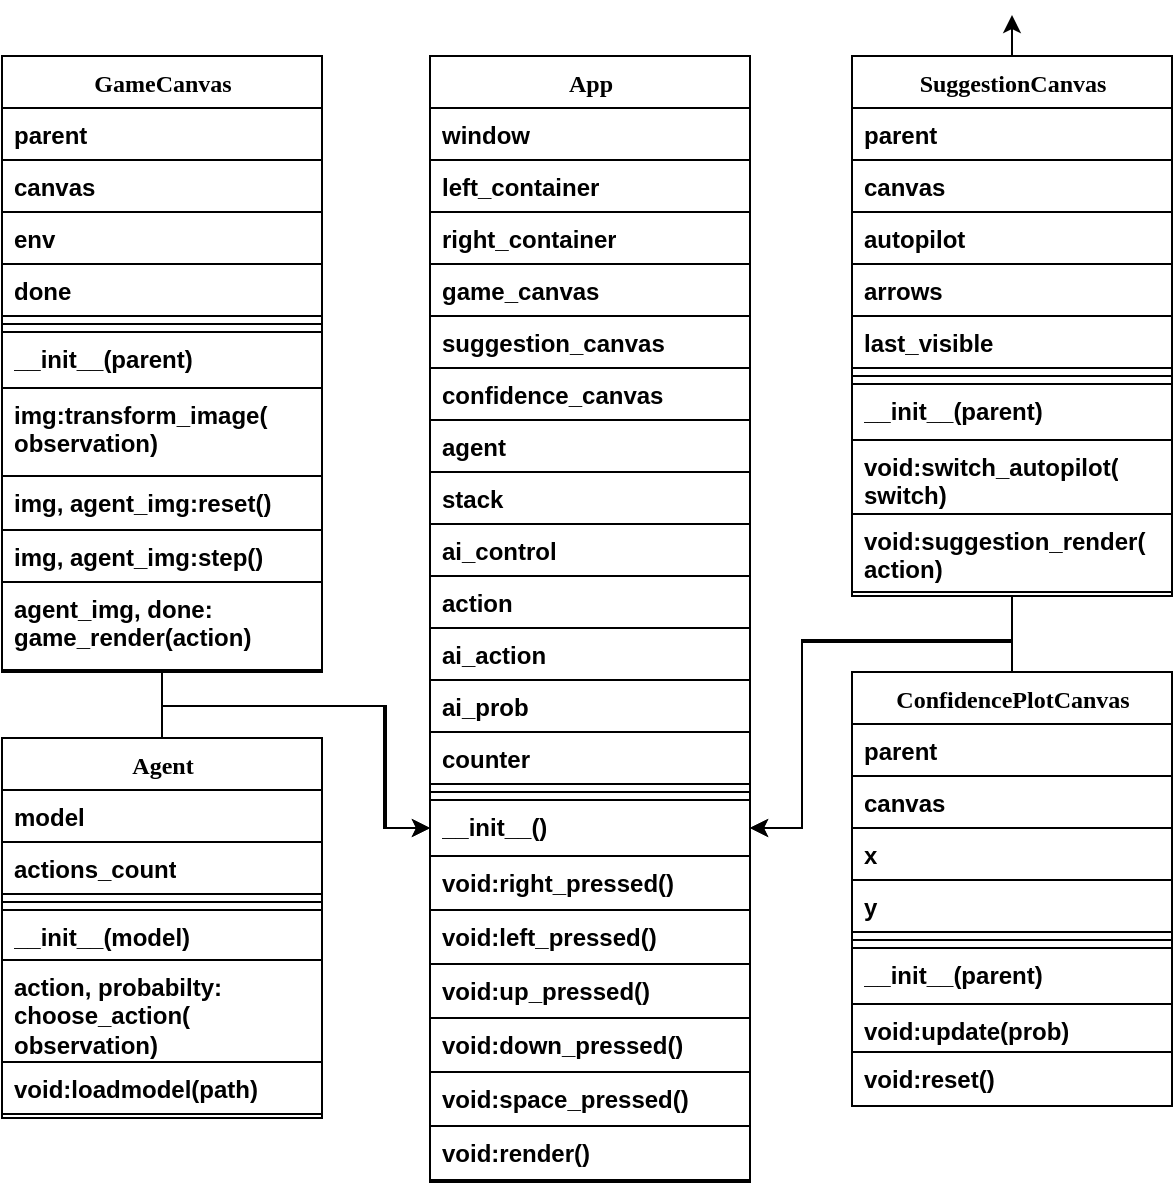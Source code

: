 <mxfile>
    <diagram name="Page-1" id="9f46799a-70d6-7492-0946-bef42562c5a5">
        <mxGraphModel dx="851" dy="624" grid="0" gridSize="10" guides="1" tooltips="1" connect="1" arrows="1" fold="1" page="1" pageScale="1" pageWidth="1100" pageHeight="850" background="#ffffff" math="0" shadow="0">
            <root>
                <mxCell id="0"/>
                <mxCell id="1" parent="0"/>
                <mxCell id="78" style="edgeStyle=orthogonalEdgeStyle;rounded=0;orthogonalLoop=1;jettySize=auto;html=1;entryX=0;entryY=0.5;entryDx=0;entryDy=0;strokeColor=#000000;exitX=0.5;exitY=0;exitDx=0;exitDy=0;" edge="1" parent="1" source="78961159f06e98e8-30" target="55">
                    <mxGeometry relative="1" as="geometry">
                        <Array as="points">
                            <mxPoint x="129" y="398"/>
                            <mxPoint x="241" y="398"/>
                            <mxPoint x="241" y="459"/>
                        </Array>
                    </mxGeometry>
                </mxCell>
                <mxCell id="78961159f06e98e8-30" value="Agent" style="swimlane;html=1;fontStyle=1;align=center;verticalAlign=top;childLayout=stackLayout;horizontal=1;startSize=26;horizontalStack=0;resizeParent=1;resizeLast=0;collapsible=1;marginBottom=0;swimlaneFillColor=#ffffff;rounded=0;shadow=0;comic=0;labelBackgroundColor=none;strokeWidth=1;fontFamily=Verdana;fontSize=12;fontColor=#000000;fillColor=#FFFFFF;strokeColor=#000000;" parent="1" vertex="1">
                    <mxGeometry x="49" y="414" width="160" height="190" as="geometry"/>
                </mxCell>
                <mxCell id="78961159f06e98e8-31" value="model" style="text;html=1;align=left;verticalAlign=top;spacingLeft=4;spacingRight=4;whiteSpace=wrap;overflow=hidden;rotatable=0;points=[[0,0.5],[1,0.5]];portConstraint=eastwest;fontStyle=1;fontColor=#000000;fillColor=#FFFFFF;strokeColor=#000000;" parent="78961159f06e98e8-30" vertex="1">
                    <mxGeometry y="26" width="160" height="26" as="geometry"/>
                </mxCell>
                <mxCell id="78961159f06e98e8-32" value="actions_count" style="text;html=1;align=left;verticalAlign=top;spacingLeft=4;spacingRight=4;whiteSpace=wrap;overflow=hidden;rotatable=0;points=[[0,0.5],[1,0.5]];portConstraint=eastwest;fontStyle=1;fontColor=#000000;fillColor=#FFFFFF;strokeColor=#000000;" parent="78961159f06e98e8-30" vertex="1">
                    <mxGeometry y="52" width="160" height="26" as="geometry"/>
                </mxCell>
                <mxCell id="78961159f06e98e8-38" value="" style="line;html=1;strokeWidth=1;align=left;verticalAlign=middle;spacingTop=-1;spacingLeft=3;spacingRight=3;rotatable=0;labelPosition=right;points=[];portConstraint=eastwest;fontStyle=1;fontColor=#000000;fillColor=#FFFFFF;strokeColor=#000000;" parent="78961159f06e98e8-30" vertex="1">
                    <mxGeometry y="78" width="160" height="8" as="geometry"/>
                </mxCell>
                <mxCell id="14" value="__init__(model)" style="text;html=1;align=left;verticalAlign=top;spacingLeft=4;spacingRight=4;whiteSpace=wrap;overflow=hidden;rotatable=0;points=[[0,0.5],[1,0.5]];portConstraint=eastwest;fontStyle=1;fontColor=#000000;fillColor=#FFFFFF;strokeColor=#000000;" parent="78961159f06e98e8-30" vertex="1">
                    <mxGeometry y="86" width="160" height="25" as="geometry"/>
                </mxCell>
                <mxCell id="78961159f06e98e8-42" value="action, probabilty:&lt;br&gt;choose_action(&lt;br&gt;observation)" style="text;html=1;align=left;verticalAlign=top;spacingLeft=4;spacingRight=4;whiteSpace=wrap;overflow=hidden;rotatable=0;points=[[0,0.5],[1,0.5]];portConstraint=eastwest;fontStyle=1;fontColor=#000000;fillColor=#FFFFFF;strokeColor=#000000;" parent="78961159f06e98e8-30" vertex="1">
                    <mxGeometry y="111" width="160" height="51" as="geometry"/>
                </mxCell>
                <mxCell id="j5OnjTCUDWzzibwo9kr8-23" value="void:loadmodel(path)" style="text;html=1;align=left;verticalAlign=top;spacingLeft=4;spacingRight=4;whiteSpace=wrap;overflow=hidden;rotatable=0;points=[[0,0.5],[1,0.5]];portConstraint=eastwest;fontStyle=1;fontColor=#000000;fillColor=#FFFFFF;strokeColor=#000000;" parent="78961159f06e98e8-30" vertex="1">
                    <mxGeometry y="162" width="160" height="26" as="geometry"/>
                </mxCell>
                <mxCell id="73" style="edgeStyle=orthogonalEdgeStyle;rounded=0;orthogonalLoop=1;jettySize=auto;html=1;exitX=0.5;exitY=0;exitDx=0;exitDy=0;" edge="1" parent="1" source="78961159f06e98e8-108">
                    <mxGeometry relative="1" as="geometry">
                        <mxPoint x="554" y="52.51" as="targetPoint"/>
                    </mxGeometry>
                </mxCell>
                <mxCell id="74" style="edgeStyle=orthogonalEdgeStyle;rounded=0;orthogonalLoop=1;jettySize=auto;html=1;entryX=1;entryY=0.5;entryDx=0;entryDy=0;strokeColor=#000000;" edge="1" parent="1" source="78961159f06e98e8-108" target="55">
                    <mxGeometry relative="1" as="geometry">
                        <Array as="points">
                            <mxPoint x="554" y="365"/>
                            <mxPoint x="449" y="365"/>
                            <mxPoint x="449" y="459"/>
                        </Array>
                    </mxGeometry>
                </mxCell>
                <mxCell id="78961159f06e98e8-108" value="SuggestionCanvas" style="swimlane;html=1;fontStyle=1;align=center;verticalAlign=top;childLayout=stackLayout;horizontal=1;startSize=26;horizontalStack=0;resizeParent=1;resizeLast=0;collapsible=1;marginBottom=0;swimlaneFillColor=#ffffff;rounded=0;shadow=0;comic=0;labelBackgroundColor=none;strokeWidth=1;fontFamily=Verdana;fontSize=12;fontColor=#000000;fillColor=#FFFFFF;strokeColor=#000000;" parent="1" vertex="1">
                    <mxGeometry x="474" y="73" width="160" height="270" as="geometry"/>
                </mxCell>
                <mxCell id="78961159f06e98e8-109" value="parent" style="text;html=1;align=left;verticalAlign=top;spacingLeft=4;spacingRight=4;whiteSpace=wrap;overflow=hidden;rotatable=0;points=[[0,0.5],[1,0.5]];portConstraint=eastwest;fontStyle=1;fontColor=#000000;fillColor=#FFFFFF;strokeColor=#000000;" parent="78961159f06e98e8-108" vertex="1">
                    <mxGeometry y="26" width="160" height="26" as="geometry"/>
                </mxCell>
                <mxCell id="21" value="canvas" style="text;html=1;align=left;verticalAlign=top;spacingLeft=4;spacingRight=4;whiteSpace=wrap;overflow=hidden;rotatable=0;points=[[0,0.5],[1,0.5]];portConstraint=eastwest;fontStyle=1;fontColor=#000000;fillColor=#FFFFFF;strokeColor=#000000;" vertex="1" parent="78961159f06e98e8-108">
                    <mxGeometry y="52" width="160" height="26" as="geometry"/>
                </mxCell>
                <mxCell id="22" value="autopilot" style="text;html=1;align=left;verticalAlign=top;spacingLeft=4;spacingRight=4;whiteSpace=wrap;overflow=hidden;rotatable=0;points=[[0,0.5],[1,0.5]];portConstraint=eastwest;fontStyle=1;fontColor=#000000;fillColor=#FFFFFF;strokeColor=#000000;" vertex="1" parent="78961159f06e98e8-108">
                    <mxGeometry y="78" width="160" height="26" as="geometry"/>
                </mxCell>
                <mxCell id="78961159f06e98e8-110" value="arrows" style="text;html=1;align=left;verticalAlign=top;spacingLeft=4;spacingRight=4;whiteSpace=wrap;overflow=hidden;rotatable=0;points=[[0,0.5],[1,0.5]];portConstraint=eastwest;fontStyle=1;fontColor=#000000;fillColor=#FFFFFF;strokeColor=#000000;" parent="78961159f06e98e8-108" vertex="1">
                    <mxGeometry y="104" width="160" height="26" as="geometry"/>
                </mxCell>
                <mxCell id="48" value="last_visible" style="text;html=1;align=left;verticalAlign=top;spacingLeft=4;spacingRight=4;whiteSpace=wrap;overflow=hidden;rotatable=0;points=[[0,0.5],[1,0.5]];portConstraint=eastwest;fontStyle=1;fontColor=#000000;fillColor=#FFFFFF;strokeColor=#000000;" vertex="1" parent="78961159f06e98e8-108">
                    <mxGeometry y="130" width="160" height="26" as="geometry"/>
                </mxCell>
                <mxCell id="78961159f06e98e8-116" value="" style="line;html=1;strokeWidth=1;align=left;verticalAlign=middle;spacingTop=-1;spacingLeft=3;spacingRight=3;rotatable=0;labelPosition=right;points=[];portConstraint=eastwest;fontStyle=1;fontColor=#000000;fillColor=#FFFFFF;strokeColor=#000000;" parent="78961159f06e98e8-108" vertex="1">
                    <mxGeometry y="156" width="160" height="8" as="geometry"/>
                </mxCell>
                <mxCell id="78961159f06e98e8-117" value="__init__(parent)" style="text;html=1;align=left;verticalAlign=top;spacingLeft=4;spacingRight=4;whiteSpace=wrap;overflow=hidden;rotatable=0;points=[[0,0.5],[1,0.5]];portConstraint=eastwest;fontStyle=1;fontColor=#000000;fillColor=#FFFFFF;strokeColor=#000000;" parent="78961159f06e98e8-108" vertex="1">
                    <mxGeometry y="164" width="160" height="28" as="geometry"/>
                </mxCell>
                <mxCell id="15" value="void:switch_autopilot(&lt;br&gt;switch)" style="text;html=1;align=left;verticalAlign=top;spacingLeft=4;spacingRight=4;whiteSpace=wrap;overflow=hidden;rotatable=0;points=[[0,0.5],[1,0.5]];portConstraint=eastwest;fontStyle=1;fontColor=#000000;fillColor=#FFFFFF;strokeColor=#000000;" parent="78961159f06e98e8-108" vertex="1">
                    <mxGeometry y="192" width="160" height="37" as="geometry"/>
                </mxCell>
                <mxCell id="25" value="void:suggestion_render(&lt;br&gt;action)" style="text;html=1;align=left;verticalAlign=top;spacingLeft=4;spacingRight=4;whiteSpace=wrap;overflow=hidden;rotatable=0;points=[[0,0.5],[1,0.5]];portConstraint=eastwest;fontStyle=1;fontColor=#000000;fillColor=#FFFFFF;strokeColor=#000000;" vertex="1" parent="78961159f06e98e8-108">
                    <mxGeometry y="229" width="160" height="39" as="geometry"/>
                </mxCell>
                <mxCell id="77" style="edgeStyle=orthogonalEdgeStyle;rounded=0;orthogonalLoop=1;jettySize=auto;html=1;entryX=0;entryY=0.5;entryDx=0;entryDy=0;strokeColor=#000000;" edge="1" parent="1" source="26" target="55">
                    <mxGeometry relative="1" as="geometry">
                        <Array as="points">
                            <mxPoint x="129" y="398"/>
                            <mxPoint x="240" y="398"/>
                            <mxPoint x="240" y="459"/>
                        </Array>
                    </mxGeometry>
                </mxCell>
                <mxCell id="26" value="GameCanvas" style="swimlane;html=1;fontStyle=1;align=center;verticalAlign=top;childLayout=stackLayout;horizontal=1;startSize=26;horizontalStack=0;resizeParent=1;resizeLast=0;collapsible=1;marginBottom=0;swimlaneFillColor=#ffffff;rounded=0;shadow=0;comic=0;labelBackgroundColor=none;strokeWidth=1;fontFamily=Verdana;fontSize=12;fontColor=#000000;fillColor=#FFFFFF;strokeColor=#000000;" vertex="1" parent="1">
                    <mxGeometry x="49" y="73" width="160" height="308" as="geometry"/>
                </mxCell>
                <mxCell id="27" value="parent" style="text;html=1;align=left;verticalAlign=top;spacingLeft=4;spacingRight=4;whiteSpace=wrap;overflow=hidden;rotatable=0;points=[[0,0.5],[1,0.5]];portConstraint=eastwest;fontStyle=1;fontColor=#000000;fillColor=#FFFFFF;strokeColor=#000000;" vertex="1" parent="26">
                    <mxGeometry y="26" width="160" height="26" as="geometry"/>
                </mxCell>
                <mxCell id="28" value="canvas" style="text;html=1;align=left;verticalAlign=top;spacingLeft=4;spacingRight=4;whiteSpace=wrap;overflow=hidden;rotatable=0;points=[[0,0.5],[1,0.5]];portConstraint=eastwest;fontStyle=1;fontColor=#000000;fillColor=#FFFFFF;strokeColor=#000000;" vertex="1" parent="26">
                    <mxGeometry y="52" width="160" height="26" as="geometry"/>
                </mxCell>
                <mxCell id="29" value="env" style="text;html=1;align=left;verticalAlign=top;spacingLeft=4;spacingRight=4;whiteSpace=wrap;overflow=hidden;rotatable=0;points=[[0,0.5],[1,0.5]];portConstraint=eastwest;fontStyle=1;fontColor=#000000;fillColor=#FFFFFF;strokeColor=#000000;" vertex="1" parent="26">
                    <mxGeometry y="78" width="160" height="26" as="geometry"/>
                </mxCell>
                <mxCell id="30" value="done" style="text;html=1;align=left;verticalAlign=top;spacingLeft=4;spacingRight=4;whiteSpace=wrap;overflow=hidden;rotatable=0;points=[[0,0.5],[1,0.5]];portConstraint=eastwest;fontStyle=1;fontColor=#000000;fillColor=#FFFFFF;strokeColor=#000000;" vertex="1" parent="26">
                    <mxGeometry y="104" width="160" height="26" as="geometry"/>
                </mxCell>
                <mxCell id="31" value="" style="line;html=1;strokeWidth=1;align=left;verticalAlign=middle;spacingTop=-1;spacingLeft=3;spacingRight=3;rotatable=0;labelPosition=right;points=[];portConstraint=eastwest;fontStyle=1;fontColor=#000000;fillColor=#FFFFFF;strokeColor=#000000;" vertex="1" parent="26">
                    <mxGeometry y="130" width="160" height="8" as="geometry"/>
                </mxCell>
                <mxCell id="32" value="__init__(parent)" style="text;html=1;align=left;verticalAlign=top;spacingLeft=4;spacingRight=4;whiteSpace=wrap;overflow=hidden;rotatable=0;points=[[0,0.5],[1,0.5]];portConstraint=eastwest;fontStyle=1;fontColor=#000000;fillColor=#FFFFFF;strokeColor=#000000;" vertex="1" parent="26">
                    <mxGeometry y="138" width="160" height="28" as="geometry"/>
                </mxCell>
                <mxCell id="33" value="img:transform_image(&lt;br&gt;observation)" style="text;html=1;align=left;verticalAlign=top;spacingLeft=4;spacingRight=4;whiteSpace=wrap;overflow=hidden;rotatable=0;points=[[0,0.5],[1,0.5]];portConstraint=eastwest;fontStyle=1;fontColor=#000000;fillColor=#FFFFFF;strokeColor=#000000;" vertex="1" parent="26">
                    <mxGeometry y="166" width="160" height="44" as="geometry"/>
                </mxCell>
                <mxCell id="34" value="img, agent_img:reset()" style="text;html=1;align=left;verticalAlign=top;spacingLeft=4;spacingRight=4;whiteSpace=wrap;overflow=hidden;rotatable=0;points=[[0,0.5],[1,0.5]];portConstraint=eastwest;fontStyle=1;fontColor=#000000;fillColor=#FFFFFF;strokeColor=#000000;" vertex="1" parent="26">
                    <mxGeometry y="210" width="160" height="27" as="geometry"/>
                </mxCell>
                <mxCell id="35" value="&lt;span&gt;img, agent_img:step()&lt;/span&gt;" style="text;html=1;align=left;verticalAlign=top;spacingLeft=4;spacingRight=4;whiteSpace=wrap;overflow=hidden;rotatable=0;points=[[0,0.5],[1,0.5]];portConstraint=eastwest;fontStyle=1;fontColor=#000000;fillColor=#FFFFFF;strokeColor=#000000;" vertex="1" parent="26">
                    <mxGeometry y="237" width="160" height="26" as="geometry"/>
                </mxCell>
                <mxCell id="36" value="&lt;span&gt;agent_img, done:&lt;br&gt;game_render(action)&lt;/span&gt;" style="text;html=1;align=left;verticalAlign=top;spacingLeft=4;spacingRight=4;whiteSpace=wrap;overflow=hidden;rotatable=0;points=[[0,0.5],[1,0.5]];portConstraint=eastwest;fontStyle=1;fontColor=#000000;fillColor=#FFFFFF;strokeColor=#000000;" vertex="1" parent="26">
                    <mxGeometry y="263" width="160" height="44" as="geometry"/>
                </mxCell>
                <mxCell id="75" style="edgeStyle=orthogonalEdgeStyle;rounded=0;orthogonalLoop=1;jettySize=auto;html=1;entryX=1;entryY=0.5;entryDx=0;entryDy=0;strokeColor=#000000;exitX=0.5;exitY=0;exitDx=0;exitDy=0;" edge="1" parent="1" source="37" target="55">
                    <mxGeometry relative="1" as="geometry">
                        <Array as="points">
                            <mxPoint x="554" y="366"/>
                            <mxPoint x="449" y="366"/>
                            <mxPoint x="449" y="459"/>
                        </Array>
                    </mxGeometry>
                </mxCell>
                <mxCell id="37" value="ConfidencePlotCanvas" style="swimlane;html=1;fontStyle=1;align=center;verticalAlign=top;childLayout=stackLayout;horizontal=1;startSize=26;horizontalStack=0;resizeParent=1;resizeLast=0;collapsible=1;marginBottom=0;swimlaneFillColor=#ffffff;rounded=0;shadow=0;comic=0;labelBackgroundColor=none;strokeWidth=1;fontFamily=Verdana;fontSize=12;fontColor=#000000;fillColor=#FFFFFF;strokeColor=#000000;" vertex="1" parent="1">
                    <mxGeometry x="474" y="381" width="160" height="217" as="geometry"/>
                </mxCell>
                <mxCell id="38" value="parent" style="text;html=1;align=left;verticalAlign=top;spacingLeft=4;spacingRight=4;whiteSpace=wrap;overflow=hidden;rotatable=0;points=[[0,0.5],[1,0.5]];portConstraint=eastwest;fontStyle=1;fontColor=#000000;fillColor=#FFFFFF;strokeColor=#000000;" vertex="1" parent="37">
                    <mxGeometry y="26" width="160" height="26" as="geometry"/>
                </mxCell>
                <mxCell id="39" value="canvas" style="text;html=1;align=left;verticalAlign=top;spacingLeft=4;spacingRight=4;whiteSpace=wrap;overflow=hidden;rotatable=0;points=[[0,0.5],[1,0.5]];portConstraint=eastwest;fontStyle=1;fontColor=#000000;fillColor=#FFFFFF;strokeColor=#000000;" vertex="1" parent="37">
                    <mxGeometry y="52" width="160" height="26" as="geometry"/>
                </mxCell>
                <mxCell id="40" value="x" style="text;html=1;align=left;verticalAlign=top;spacingLeft=4;spacingRight=4;whiteSpace=wrap;overflow=hidden;rotatable=0;points=[[0,0.5],[1,0.5]];portConstraint=eastwest;fontStyle=1;fontColor=#000000;fillColor=#FFFFFF;strokeColor=#000000;" vertex="1" parent="37">
                    <mxGeometry y="78" width="160" height="26" as="geometry"/>
                </mxCell>
                <mxCell id="41" value="y" style="text;html=1;align=left;verticalAlign=top;spacingLeft=4;spacingRight=4;whiteSpace=wrap;overflow=hidden;rotatable=0;points=[[0,0.5],[1,0.5]];portConstraint=eastwest;fontStyle=1;fontColor=#000000;fillColor=#FFFFFF;strokeColor=#000000;" vertex="1" parent="37">
                    <mxGeometry y="104" width="160" height="26" as="geometry"/>
                </mxCell>
                <mxCell id="42" value="" style="line;html=1;strokeWidth=1;align=left;verticalAlign=middle;spacingTop=-1;spacingLeft=3;spacingRight=3;rotatable=0;labelPosition=right;points=[];portConstraint=eastwest;fontStyle=1;fontColor=#000000;fillColor=#FFFFFF;strokeColor=#000000;" vertex="1" parent="37">
                    <mxGeometry y="130" width="160" height="8" as="geometry"/>
                </mxCell>
                <mxCell id="43" value="__init__(parent)" style="text;html=1;align=left;verticalAlign=top;spacingLeft=4;spacingRight=4;whiteSpace=wrap;overflow=hidden;rotatable=0;points=[[0,0.5],[1,0.5]];portConstraint=eastwest;fontStyle=1;fontColor=#000000;fillColor=#FFFFFF;strokeColor=#000000;" vertex="1" parent="37">
                    <mxGeometry y="138" width="160" height="28" as="geometry"/>
                </mxCell>
                <mxCell id="44" value="void:update(prob)" style="text;html=1;align=left;verticalAlign=top;spacingLeft=4;spacingRight=4;whiteSpace=wrap;overflow=hidden;rotatable=0;points=[[0,0.5],[1,0.5]];portConstraint=eastwest;fontStyle=1;fontColor=#000000;fillColor=#FFFFFF;strokeColor=#000000;" vertex="1" parent="37">
                    <mxGeometry y="166" width="160" height="24" as="geometry"/>
                </mxCell>
                <mxCell id="45" value="void:reset()" style="text;html=1;align=left;verticalAlign=top;spacingLeft=4;spacingRight=4;whiteSpace=wrap;overflow=hidden;rotatable=0;points=[[0,0.5],[1,0.5]];portConstraint=eastwest;fontStyle=1;fontColor=#000000;fillColor=#FFFFFF;strokeColor=#000000;" vertex="1" parent="37">
                    <mxGeometry y="190" width="160" height="27" as="geometry"/>
                </mxCell>
                <mxCell id="49" value="App" style="swimlane;html=1;fontStyle=1;align=center;verticalAlign=top;childLayout=stackLayout;horizontal=1;startSize=26;horizontalStack=0;resizeParent=1;resizeLast=0;collapsible=1;marginBottom=0;swimlaneFillColor=#ffffff;rounded=0;shadow=0;comic=0;labelBackgroundColor=none;strokeWidth=1;fontFamily=Verdana;fontSize=12;fontColor=#000000;fillColor=#FFFFFF;strokeColor=#000000;" vertex="1" parent="1">
                    <mxGeometry x="263" y="73" width="160" height="563" as="geometry"/>
                </mxCell>
                <mxCell id="50" value="window" style="text;html=1;align=left;verticalAlign=top;spacingLeft=4;spacingRight=4;whiteSpace=wrap;overflow=hidden;rotatable=0;points=[[0,0.5],[1,0.5]];portConstraint=eastwest;fontStyle=1;fontColor=#000000;fillColor=#FFFFFF;strokeColor=#000000;" vertex="1" parent="49">
                    <mxGeometry y="26" width="160" height="26" as="geometry"/>
                </mxCell>
                <mxCell id="51" value="left_container" style="text;html=1;align=left;verticalAlign=top;spacingLeft=4;spacingRight=4;whiteSpace=wrap;overflow=hidden;rotatable=0;points=[[0,0.5],[1,0.5]];portConstraint=eastwest;fontStyle=1;fontColor=#000000;fillColor=#FFFFFF;strokeColor=#000000;" vertex="1" parent="49">
                    <mxGeometry y="52" width="160" height="26" as="geometry"/>
                </mxCell>
                <mxCell id="52" value="right_container" style="text;html=1;align=left;verticalAlign=top;spacingLeft=4;spacingRight=4;whiteSpace=wrap;overflow=hidden;rotatable=0;points=[[0,0.5],[1,0.5]];portConstraint=eastwest;fontStyle=1;fontColor=#000000;fillColor=#FFFFFF;strokeColor=#000000;" vertex="1" parent="49">
                    <mxGeometry y="78" width="160" height="26" as="geometry"/>
                </mxCell>
                <mxCell id="53" value="game_canvas" style="text;html=1;align=left;verticalAlign=top;spacingLeft=4;spacingRight=4;whiteSpace=wrap;overflow=hidden;rotatable=0;points=[[0,0.5],[1,0.5]];portConstraint=eastwest;fontStyle=1;fontColor=#000000;fillColor=#FFFFFF;strokeColor=#000000;" vertex="1" parent="49">
                    <mxGeometry y="104" width="160" height="26" as="geometry"/>
                </mxCell>
                <mxCell id="61" value="suggestion_canvas" style="text;html=1;align=left;verticalAlign=top;spacingLeft=4;spacingRight=4;whiteSpace=wrap;overflow=hidden;rotatable=0;points=[[0,0.5],[1,0.5]];portConstraint=eastwest;fontStyle=1;fontColor=#000000;fillColor=#FFFFFF;strokeColor=#000000;" vertex="1" parent="49">
                    <mxGeometry y="130" width="160" height="26" as="geometry"/>
                </mxCell>
                <mxCell id="64" value="confidence_canvas" style="text;html=1;align=left;verticalAlign=top;spacingLeft=4;spacingRight=4;whiteSpace=wrap;overflow=hidden;rotatable=0;points=[[0,0.5],[1,0.5]];portConstraint=eastwest;fontStyle=1;fontColor=#000000;fillColor=#FFFFFF;strokeColor=#000000;" vertex="1" parent="49">
                    <mxGeometry y="156" width="160" height="26" as="geometry"/>
                </mxCell>
                <mxCell id="63" value="agent" style="text;html=1;align=left;verticalAlign=top;spacingLeft=4;spacingRight=4;whiteSpace=wrap;overflow=hidden;rotatable=0;points=[[0,0.5],[1,0.5]];portConstraint=eastwest;fontStyle=1;fontColor=#000000;fillColor=#FFFFFF;strokeColor=#000000;" vertex="1" parent="49">
                    <mxGeometry y="182" width="160" height="26" as="geometry"/>
                </mxCell>
                <mxCell id="62" value="stack" style="text;html=1;align=left;verticalAlign=top;spacingLeft=4;spacingRight=4;whiteSpace=wrap;overflow=hidden;rotatable=0;points=[[0,0.5],[1,0.5]];portConstraint=eastwest;fontStyle=1;fontColor=#000000;fillColor=#FFFFFF;strokeColor=#000000;" vertex="1" parent="49">
                    <mxGeometry y="208" width="160" height="26" as="geometry"/>
                </mxCell>
                <mxCell id="60" value="ai_control" style="text;html=1;align=left;verticalAlign=top;spacingLeft=4;spacingRight=4;whiteSpace=wrap;overflow=hidden;rotatable=0;points=[[0,0.5],[1,0.5]];portConstraint=eastwest;fontStyle=1;fontColor=#000000;fillColor=#FFFFFF;strokeColor=#000000;" vertex="1" parent="49">
                    <mxGeometry y="234" width="160" height="26" as="geometry"/>
                </mxCell>
                <mxCell id="67" value="action" style="text;html=1;align=left;verticalAlign=top;spacingLeft=4;spacingRight=4;whiteSpace=wrap;overflow=hidden;rotatable=0;points=[[0,0.5],[1,0.5]];portConstraint=eastwest;fontStyle=1;fontColor=#000000;fillColor=#FFFFFF;strokeColor=#000000;" vertex="1" parent="49">
                    <mxGeometry y="260" width="160" height="26" as="geometry"/>
                </mxCell>
                <mxCell id="68" value="ai_action" style="text;html=1;align=left;verticalAlign=top;spacingLeft=4;spacingRight=4;whiteSpace=wrap;overflow=hidden;rotatable=0;points=[[0,0.5],[1,0.5]];portConstraint=eastwest;fontStyle=1;fontColor=#000000;fillColor=#FFFFFF;strokeColor=#000000;" vertex="1" parent="49">
                    <mxGeometry y="286" width="160" height="26" as="geometry"/>
                </mxCell>
                <mxCell id="66" value="ai_prob" style="text;html=1;align=left;verticalAlign=top;spacingLeft=4;spacingRight=4;whiteSpace=wrap;overflow=hidden;rotatable=0;points=[[0,0.5],[1,0.5]];portConstraint=eastwest;fontStyle=1;fontColor=#000000;fillColor=#FFFFFF;strokeColor=#000000;" vertex="1" parent="49">
                    <mxGeometry y="312" width="160" height="26" as="geometry"/>
                </mxCell>
                <mxCell id="65" value="counter" style="text;html=1;align=left;verticalAlign=top;spacingLeft=4;spacingRight=4;whiteSpace=wrap;overflow=hidden;rotatable=0;points=[[0,0.5],[1,0.5]];portConstraint=eastwest;fontStyle=1;fontColor=#000000;fillColor=#FFFFFF;strokeColor=#000000;" vertex="1" parent="49">
                    <mxGeometry y="338" width="160" height="26" as="geometry"/>
                </mxCell>
                <mxCell id="54" value="" style="line;html=1;strokeWidth=1;align=left;verticalAlign=middle;spacingTop=-1;spacingLeft=3;spacingRight=3;rotatable=0;labelPosition=right;points=[];portConstraint=eastwest;fontStyle=1;fontColor=#000000;fillColor=#FFFFFF;strokeColor=#000000;" vertex="1" parent="49">
                    <mxGeometry y="364" width="160" height="8" as="geometry"/>
                </mxCell>
                <mxCell id="55" value="__init__()" style="text;html=1;align=left;verticalAlign=top;spacingLeft=4;spacingRight=4;whiteSpace=wrap;overflow=hidden;rotatable=0;points=[[0,0.5],[1,0.5]];portConstraint=eastwest;fontStyle=1;fontColor=#000000;fillColor=#FFFFFF;strokeColor=#000000;" vertex="1" parent="49">
                    <mxGeometry y="372" width="160" height="28" as="geometry"/>
                </mxCell>
                <mxCell id="56" value="void:right_pressed()" style="text;html=1;align=left;verticalAlign=top;spacingLeft=4;spacingRight=4;whiteSpace=wrap;overflow=hidden;rotatable=0;points=[[0,0.5],[1,0.5]];portConstraint=eastwest;fontStyle=1;fontColor=#000000;fillColor=#FFFFFF;strokeColor=#000000;" vertex="1" parent="49">
                    <mxGeometry y="400" width="160" height="27" as="geometry"/>
                </mxCell>
                <mxCell id="71" value="void:left_pressed()" style="text;html=1;align=left;verticalAlign=top;spacingLeft=4;spacingRight=4;whiteSpace=wrap;overflow=hidden;rotatable=0;points=[[0,0.5],[1,0.5]];portConstraint=eastwest;fontStyle=1;fontColor=#000000;fillColor=#FFFFFF;strokeColor=#000000;" vertex="1" parent="49">
                    <mxGeometry y="427" width="160" height="27" as="geometry"/>
                </mxCell>
                <mxCell id="70" value="void:up_pressed()" style="text;html=1;align=left;verticalAlign=top;spacingLeft=4;spacingRight=4;whiteSpace=wrap;overflow=hidden;rotatable=0;points=[[0,0.5],[1,0.5]];portConstraint=eastwest;fontStyle=1;fontColor=#000000;fillColor=#FFFFFF;strokeColor=#000000;" vertex="1" parent="49">
                    <mxGeometry y="454" width="160" height="27" as="geometry"/>
                </mxCell>
                <mxCell id="69" value="void:down_pressed()" style="text;html=1;align=left;verticalAlign=top;spacingLeft=4;spacingRight=4;whiteSpace=wrap;overflow=hidden;rotatable=0;points=[[0,0.5],[1,0.5]];portConstraint=eastwest;fontStyle=1;fontColor=#000000;fillColor=#FFFFFF;strokeColor=#000000;" vertex="1" parent="49">
                    <mxGeometry y="481" width="160" height="27" as="geometry"/>
                </mxCell>
                <mxCell id="72" value="void:space_pressed()" style="text;html=1;align=left;verticalAlign=top;spacingLeft=4;spacingRight=4;whiteSpace=wrap;overflow=hidden;rotatable=0;points=[[0,0.5],[1,0.5]];portConstraint=eastwest;fontStyle=1;fontColor=#000000;fillColor=#FFFFFF;strokeColor=#000000;" vertex="1" parent="49">
                    <mxGeometry y="508" width="160" height="27" as="geometry"/>
                </mxCell>
                <mxCell id="57" value="void:render()" style="text;html=1;align=left;verticalAlign=top;spacingLeft=4;spacingRight=4;whiteSpace=wrap;overflow=hidden;rotatable=0;points=[[0,0.5],[1,0.5]];portConstraint=eastwest;fontStyle=1;fontColor=#000000;fillColor=#FFFFFF;strokeColor=#000000;" vertex="1" parent="49">
                    <mxGeometry y="535" width="160" height="27" as="geometry"/>
                </mxCell>
            </root>
        </mxGraphModel>
    </diagram>
</mxfile>